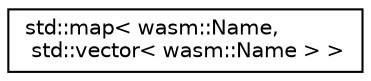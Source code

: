 digraph "Graphical Class Hierarchy"
{
  edge [fontname="Helvetica",fontsize="10",labelfontname="Helvetica",labelfontsize="10"];
  node [fontname="Helvetica",fontsize="10",shape=record];
  rankdir="LR";
  Node0 [label="std::map\< wasm::Name,\l std::vector\< wasm::Name \> \>",height=0.2,width=0.4,color="black", fillcolor="white", style="filled",URL="$classstd_1_1map.html"];
}
